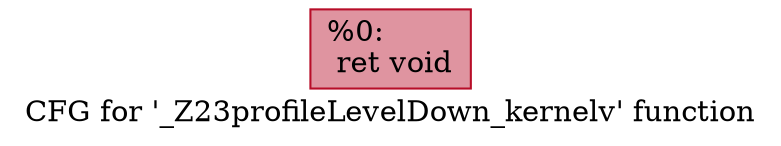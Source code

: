 digraph "CFG for '_Z23profileLevelDown_kernelv' function" {
	label="CFG for '_Z23profileLevelDown_kernelv' function";

	Node0x46141f0 [shape=record,color="#b70d28ff", style=filled, fillcolor="#b70d2870",label="{%0:\l  ret void\l}"];
}
